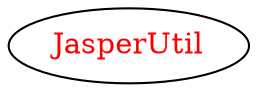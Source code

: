 digraph dependencyGraph {
 concentrate=true;
 ranksep="2.0";
 rankdir="LR"; 
 splines="ortho";
"JasperUtil" [fontcolor="red"];
}